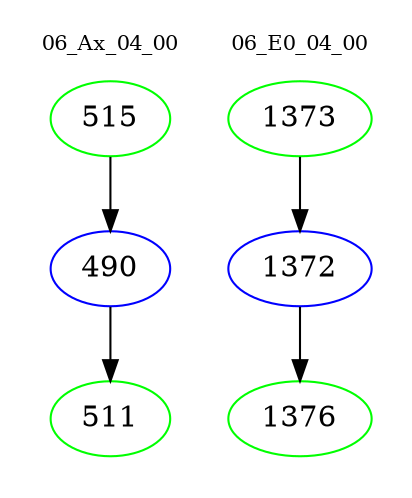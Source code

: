 digraph{
subgraph cluster_0 {
color = white
label = "06_Ax_04_00";
fontsize=10;
T0_515 [label="515", color="green"]
T0_515 -> T0_490 [color="black"]
T0_490 [label="490", color="blue"]
T0_490 -> T0_511 [color="black"]
T0_511 [label="511", color="green"]
}
subgraph cluster_1 {
color = white
label = "06_E0_04_00";
fontsize=10;
T1_1373 [label="1373", color="green"]
T1_1373 -> T1_1372 [color="black"]
T1_1372 [label="1372", color="blue"]
T1_1372 -> T1_1376 [color="black"]
T1_1376 [label="1376", color="green"]
}
}
